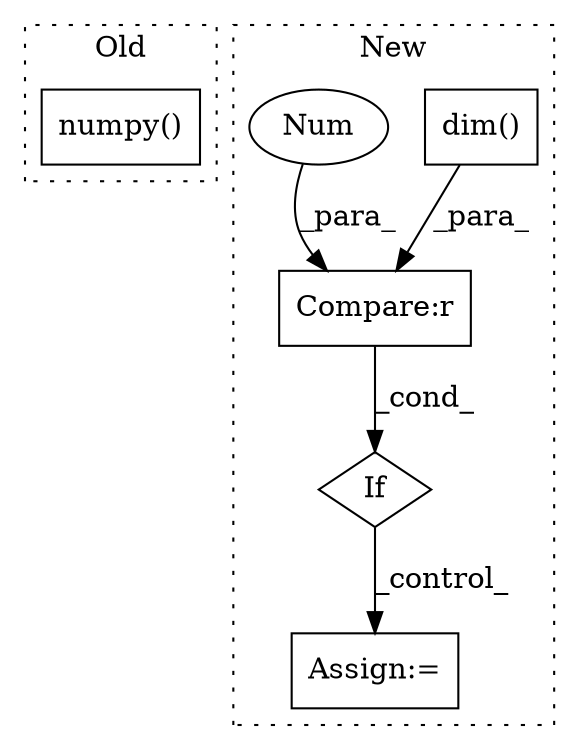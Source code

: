 digraph G {
subgraph cluster0 {
1 [label="numpy()" a="75" s="915" l="20" shape="box"];
label = "Old";
style="dotted";
}
subgraph cluster1 {
2 [label="dim()" a="75" s="1732" l="9" shape="box"];
3 [label="If" a="96" s="1729" l="3" shape="diamond"];
4 [label="Compare:r" a="40" s="1732" l="14" shape="box"];
5 [label="Num" a="76" s="1745" l="1" shape="ellipse"];
6 [label="Assign:=" a="68" s="1918" l="3" shape="box"];
label = "New";
style="dotted";
}
2 -> 4 [label="_para_"];
3 -> 6 [label="_control_"];
4 -> 3 [label="_cond_"];
5 -> 4 [label="_para_"];
}
